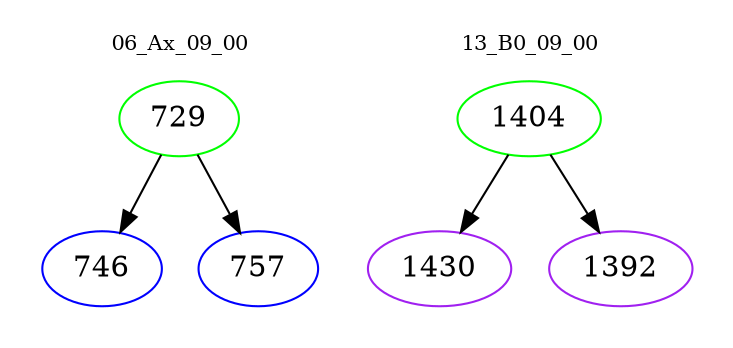 digraph{
subgraph cluster_0 {
color = white
label = "06_Ax_09_00";
fontsize=10;
T0_729 [label="729", color="green"]
T0_729 -> T0_746 [color="black"]
T0_746 [label="746", color="blue"]
T0_729 -> T0_757 [color="black"]
T0_757 [label="757", color="blue"]
}
subgraph cluster_1 {
color = white
label = "13_B0_09_00";
fontsize=10;
T1_1404 [label="1404", color="green"]
T1_1404 -> T1_1430 [color="black"]
T1_1430 [label="1430", color="purple"]
T1_1404 -> T1_1392 [color="black"]
T1_1392 [label="1392", color="purple"]
}
}
